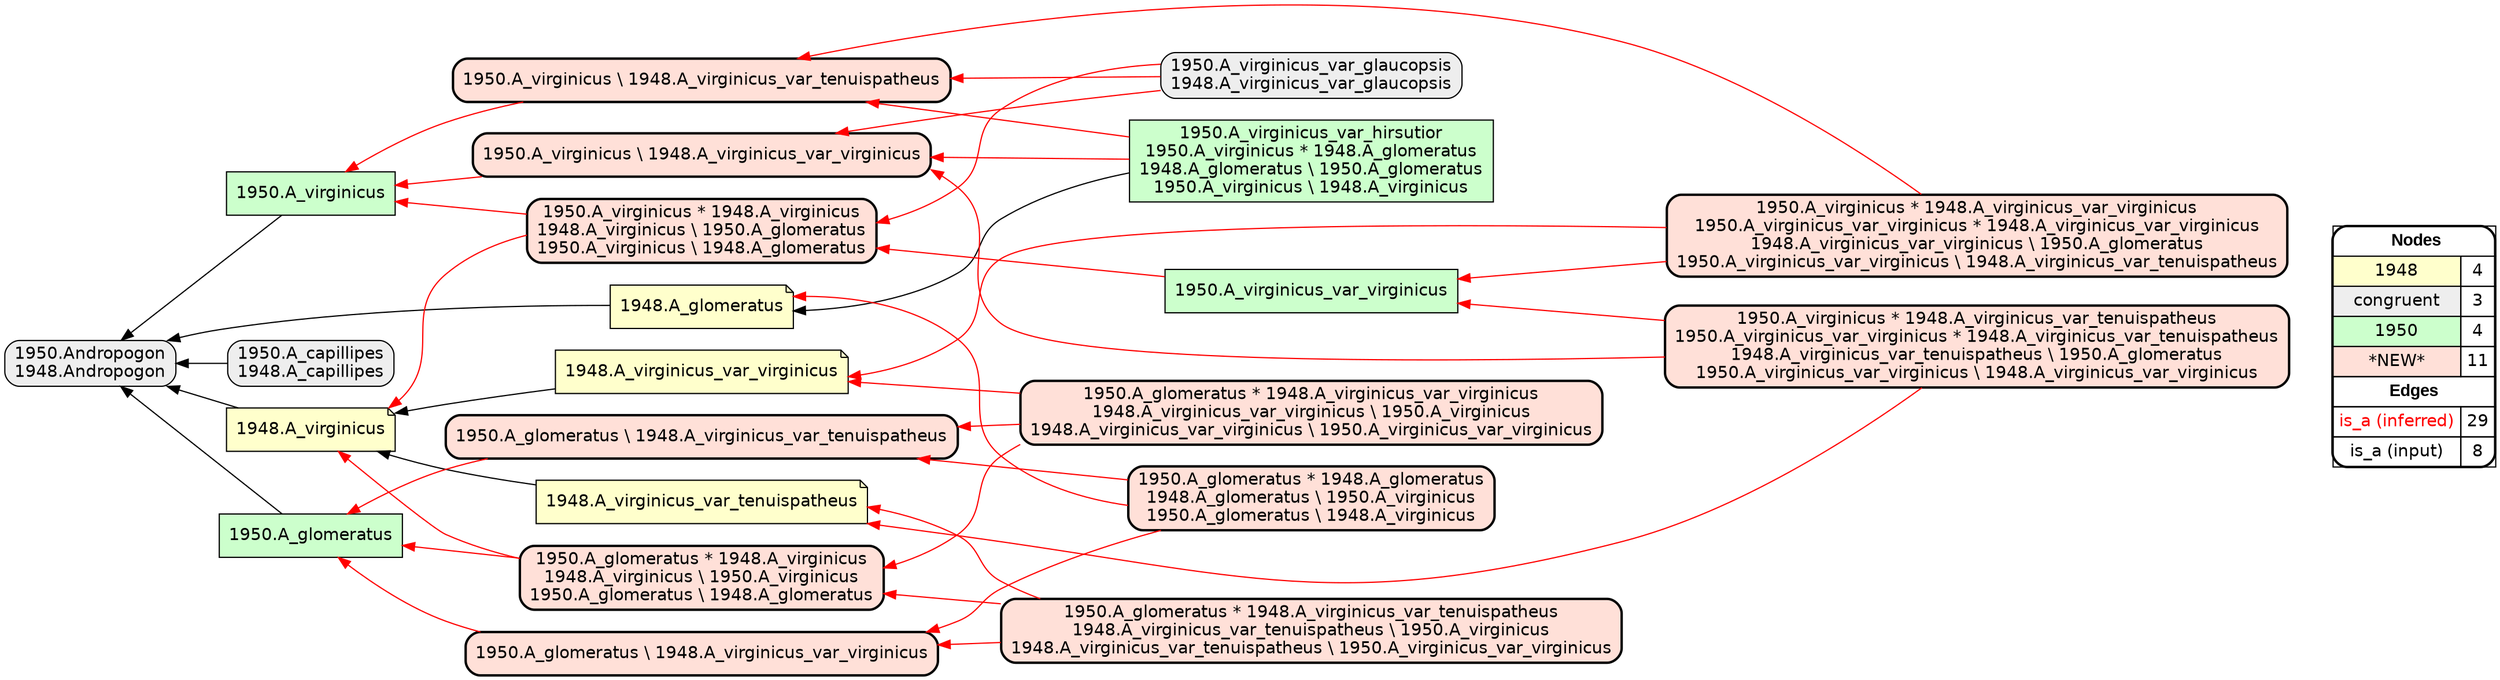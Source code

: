 digraph{
rankdir=RL
node[shape=note style=filled fillcolor="#FFFFCC" fontname="helvetica"] 
"1948.A_virginicus_var_virginicus"
"1948.A_virginicus"
"1948.A_virginicus_var_tenuispatheus"
"1948.A_glomeratus"
node[shape=box style="filled,rounded" fillcolor="#EEEEEE" fontname="helvetica"] 
"1950.Andropogon\n1948.Andropogon"
"1950.A_virginicus_var_glaucopsis\n1948.A_virginicus_var_glaucopsis"
"1950.A_capillipes\n1948.A_capillipes"
node[shape=box style=filled fillcolor="#CCFFCC" fontname="helvetica"] 
"1950.A_virginicus_var_hirsutior\n1950.A_virginicus * 1948.A_glomeratus\n1948.A_glomeratus \\ 1950.A_glomeratus\n1950.A_virginicus \\ 1948.A_virginicus"
"1950.A_virginicus_var_virginicus"
"1950.A_virginicus"
"1950.A_glomeratus"
node[shape=box style="filled,rounded,bold" fillcolor="#FFE0D8" fontname="helvetica"] 
"1950.A_virginicus * 1948.A_virginicus_var_tenuispatheus\n1950.A_virginicus_var_virginicus * 1948.A_virginicus_var_tenuispatheus\n1948.A_virginicus_var_tenuispatheus \\ 1950.A_glomeratus\n1950.A_virginicus_var_virginicus \\ 1948.A_virginicus_var_virginicus"
"1950.A_glomeratus * 1948.A_virginicus\n1948.A_virginicus \\ 1950.A_virginicus\n1950.A_glomeratus \\ 1948.A_glomeratus"
"1950.A_glomeratus \\ 1948.A_virginicus_var_virginicus"
"1950.A_virginicus * 1948.A_virginicus_var_virginicus\n1950.A_virginicus_var_virginicus * 1948.A_virginicus_var_virginicus\n1948.A_virginicus_var_virginicus \\ 1950.A_glomeratus\n1950.A_virginicus_var_virginicus \\ 1948.A_virginicus_var_tenuispatheus"
"1950.A_glomeratus * 1948.A_glomeratus\n1948.A_glomeratus \\ 1950.A_virginicus\n1950.A_glomeratus \\ 1948.A_virginicus"
"1950.A_glomeratus \\ 1948.A_virginicus_var_tenuispatheus"
"1950.A_virginicus * 1948.A_virginicus\n1948.A_virginicus \\ 1950.A_glomeratus\n1950.A_virginicus \\ 1948.A_glomeratus"
"1950.A_glomeratus * 1948.A_virginicus_var_virginicus\n1948.A_virginicus_var_virginicus \\ 1950.A_virginicus\n1948.A_virginicus_var_virginicus \\ 1950.A_virginicus_var_virginicus"
"1950.A_virginicus \\ 1948.A_virginicus_var_virginicus"
"1950.A_glomeratus * 1948.A_virginicus_var_tenuispatheus\n1948.A_virginicus_var_tenuispatheus \\ 1950.A_virginicus\n1948.A_virginicus_var_tenuispatheus \\ 1950.A_virginicus_var_virginicus"
"1950.A_virginicus \\ 1948.A_virginicus_var_tenuispatheus"
edge[arrowhead=normal style=dotted color="#000000" constraint=true penwidth=1]
edge[arrowhead=normal style=solid color="#FF0000" constraint=true penwidth=1]
"1950.A_glomeratus * 1948.A_virginicus_var_virginicus\n1948.A_virginicus_var_virginicus \\ 1950.A_virginicus\n1948.A_virginicus_var_virginicus \\ 1950.A_virginicus_var_virginicus" -> "1948.A_virginicus_var_virginicus"
"1950.A_virginicus * 1948.A_virginicus_var_virginicus\n1950.A_virginicus_var_virginicus * 1948.A_virginicus_var_virginicus\n1948.A_virginicus_var_virginicus \\ 1950.A_glomeratus\n1950.A_virginicus_var_virginicus \\ 1948.A_virginicus_var_tenuispatheus" -> "1950.A_virginicus_var_virginicus"
"1950.A_virginicus \\ 1948.A_virginicus_var_virginicus" -> "1950.A_virginicus"
"1950.A_virginicus * 1948.A_virginicus\n1948.A_virginicus \\ 1950.A_glomeratus\n1950.A_virginicus \\ 1948.A_glomeratus" -> "1948.A_virginicus"
"1950.A_glomeratus * 1948.A_virginicus_var_tenuispatheus\n1948.A_virginicus_var_tenuispatheus \\ 1950.A_virginicus\n1948.A_virginicus_var_tenuispatheus \\ 1950.A_virginicus_var_virginicus" -> "1948.A_virginicus_var_tenuispatheus"
"1950.A_glomeratus * 1948.A_virginicus\n1948.A_virginicus \\ 1950.A_virginicus\n1950.A_glomeratus \\ 1948.A_glomeratus" -> "1950.A_glomeratus"
"1950.A_virginicus_var_hirsutior\n1950.A_virginicus * 1948.A_glomeratus\n1948.A_glomeratus \\ 1950.A_glomeratus\n1950.A_virginicus \\ 1948.A_virginicus" -> "1950.A_virginicus \\ 1948.A_virginicus_var_virginicus"
"1950.A_glomeratus \\ 1948.A_virginicus_var_tenuispatheus" -> "1950.A_glomeratus"
"1950.A_glomeratus * 1948.A_virginicus_var_virginicus\n1948.A_virginicus_var_virginicus \\ 1950.A_virginicus\n1948.A_virginicus_var_virginicus \\ 1950.A_virginicus_var_virginicus" -> "1950.A_glomeratus \\ 1948.A_virginicus_var_tenuispatheus"
"1950.A_virginicus * 1948.A_virginicus\n1948.A_virginicus \\ 1950.A_glomeratus\n1950.A_virginicus \\ 1948.A_glomeratus" -> "1950.A_virginicus"
"1950.A_virginicus * 1948.A_virginicus_var_virginicus\n1950.A_virginicus_var_virginicus * 1948.A_virginicus_var_virginicus\n1948.A_virginicus_var_virginicus \\ 1950.A_glomeratus\n1950.A_virginicus_var_virginicus \\ 1948.A_virginicus_var_tenuispatheus" -> "1948.A_virginicus_var_virginicus"
"1950.A_glomeratus * 1948.A_virginicus\n1948.A_virginicus \\ 1950.A_virginicus\n1950.A_glomeratus \\ 1948.A_glomeratus" -> "1948.A_virginicus"
"1950.A_virginicus * 1948.A_virginicus_var_virginicus\n1950.A_virginicus_var_virginicus * 1948.A_virginicus_var_virginicus\n1948.A_virginicus_var_virginicus \\ 1950.A_glomeratus\n1950.A_virginicus_var_virginicus \\ 1948.A_virginicus_var_tenuispatheus" -> "1950.A_virginicus \\ 1948.A_virginicus_var_tenuispatheus"
"1950.A_virginicus * 1948.A_virginicus_var_tenuispatheus\n1950.A_virginicus_var_virginicus * 1948.A_virginicus_var_tenuispatheus\n1948.A_virginicus_var_tenuispatheus \\ 1950.A_glomeratus\n1950.A_virginicus_var_virginicus \\ 1948.A_virginicus_var_virginicus" -> "1950.A_virginicus_var_virginicus"
"1950.A_glomeratus * 1948.A_glomeratus\n1948.A_glomeratus \\ 1950.A_virginicus\n1950.A_glomeratus \\ 1948.A_virginicus" -> "1950.A_glomeratus \\ 1948.A_virginicus_var_virginicus"
"1950.A_glomeratus * 1948.A_virginicus_var_tenuispatheus\n1948.A_virginicus_var_tenuispatheus \\ 1950.A_virginicus\n1948.A_virginicus_var_tenuispatheus \\ 1950.A_virginicus_var_virginicus" -> "1950.A_glomeratus * 1948.A_virginicus\n1948.A_virginicus \\ 1950.A_virginicus\n1950.A_glomeratus \\ 1948.A_glomeratus"
"1950.A_virginicus_var_glaucopsis\n1948.A_virginicus_var_glaucopsis" -> "1950.A_virginicus \\ 1948.A_virginicus_var_tenuispatheus"
"1950.A_glomeratus * 1948.A_virginicus_var_tenuispatheus\n1948.A_virginicus_var_tenuispatheus \\ 1950.A_virginicus\n1948.A_virginicus_var_tenuispatheus \\ 1950.A_virginicus_var_virginicus" -> "1950.A_glomeratus \\ 1948.A_virginicus_var_virginicus"
"1950.A_glomeratus \\ 1948.A_virginicus_var_virginicus" -> "1950.A_glomeratus"
"1950.A_glomeratus * 1948.A_glomeratus\n1948.A_glomeratus \\ 1950.A_virginicus\n1950.A_glomeratus \\ 1948.A_virginicus" -> "1950.A_glomeratus \\ 1948.A_virginicus_var_tenuispatheus"
"1950.A_virginicus_var_glaucopsis\n1948.A_virginicus_var_glaucopsis" -> "1950.A_virginicus * 1948.A_virginicus\n1948.A_virginicus \\ 1950.A_glomeratus\n1950.A_virginicus \\ 1948.A_glomeratus"
"1950.A_virginicus \\ 1948.A_virginicus_var_tenuispatheus" -> "1950.A_virginicus"
"1950.A_virginicus_var_glaucopsis\n1948.A_virginicus_var_glaucopsis" -> "1950.A_virginicus \\ 1948.A_virginicus_var_virginicus"
"1950.A_glomeratus * 1948.A_glomeratus\n1948.A_glomeratus \\ 1950.A_virginicus\n1950.A_glomeratus \\ 1948.A_virginicus" -> "1948.A_glomeratus"
"1950.A_virginicus * 1948.A_virginicus_var_tenuispatheus\n1950.A_virginicus_var_virginicus * 1948.A_virginicus_var_tenuispatheus\n1948.A_virginicus_var_tenuispatheus \\ 1950.A_glomeratus\n1950.A_virginicus_var_virginicus \\ 1948.A_virginicus_var_virginicus" -> "1948.A_virginicus_var_tenuispatheus"
"1950.A_virginicus_var_hirsutior\n1950.A_virginicus * 1948.A_glomeratus\n1948.A_glomeratus \\ 1950.A_glomeratus\n1950.A_virginicus \\ 1948.A_virginicus" -> "1950.A_virginicus \\ 1948.A_virginicus_var_tenuispatheus"
"1950.A_virginicus * 1948.A_virginicus_var_tenuispatheus\n1950.A_virginicus_var_virginicus * 1948.A_virginicus_var_tenuispatheus\n1948.A_virginicus_var_tenuispatheus \\ 1950.A_glomeratus\n1950.A_virginicus_var_virginicus \\ 1948.A_virginicus_var_virginicus" -> "1950.A_virginicus \\ 1948.A_virginicus_var_virginicus"
"1950.A_virginicus_var_virginicus" -> "1950.A_virginicus * 1948.A_virginicus\n1948.A_virginicus \\ 1950.A_glomeratus\n1950.A_virginicus \\ 1948.A_glomeratus"
"1950.A_glomeratus * 1948.A_virginicus_var_virginicus\n1948.A_virginicus_var_virginicus \\ 1950.A_virginicus\n1948.A_virginicus_var_virginicus \\ 1950.A_virginicus_var_virginicus" -> "1950.A_glomeratus * 1948.A_virginicus\n1948.A_virginicus \\ 1950.A_virginicus\n1950.A_glomeratus \\ 1948.A_glomeratus"
edge[arrowhead=normal style=solid color="#000000" constraint=true penwidth=1]
"1948.A_virginicus" -> "1950.Andropogon\n1948.Andropogon"
"1950.A_capillipes\n1948.A_capillipes" -> "1950.Andropogon\n1948.Andropogon"
"1950.A_virginicus" -> "1950.Andropogon\n1948.Andropogon"
"1948.A_virginicus_var_virginicus" -> "1948.A_virginicus"
"1948.A_virginicus_var_tenuispatheus" -> "1948.A_virginicus"
"1950.A_virginicus_var_hirsutior\n1950.A_virginicus * 1948.A_glomeratus\n1948.A_glomeratus \\ 1950.A_glomeratus\n1950.A_virginicus \\ 1948.A_virginicus" -> "1948.A_glomeratus"
"1950.A_glomeratus" -> "1950.Andropogon\n1948.Andropogon"
"1948.A_glomeratus" -> "1950.Andropogon\n1948.Andropogon"
node[shape=box] 
{rank=source Legend [fillcolor= white margin=0 label=< 
 <TABLE BORDER="0" CELLBORDER="1" CELLSPACING="0" CELLPADDING="4"> 
<TR> <TD COLSPAN="2"><font face="Arial Black"> Nodes</font></TD> </TR> 
<TR> 
 <TD bgcolor="#FFFFCC" fontname="helvetica">1948</TD> 
 <TD>4</TD> 
 </TR> 
<TR> 
 <TD bgcolor="#EEEEEE" fontname="helvetica">congruent</TD> 
 <TD>3</TD> 
 </TR> 
<TR> 
 <TD bgcolor="#CCFFCC" fontname="helvetica">1950</TD> 
 <TD>4</TD> 
 </TR> 
<TR> 
 <TD bgcolor="#FFE0D8" fontname="helvetica">*NEW*</TD> 
 <TD>11</TD> 
 </TR> 
<TR> <TD COLSPAN="2"><font face = "Arial Black"> Edges </font></TD> </TR> 
<TR> 
 <TD><font color ="#FF0000">is_a (inferred)</font></TD><TD>29</TD>
</TR>
<TR> 
 <TD><font color ="#000000">is_a (input)</font></TD><TD>8</TD>
</TR>
</TABLE> 
 >] } 
}